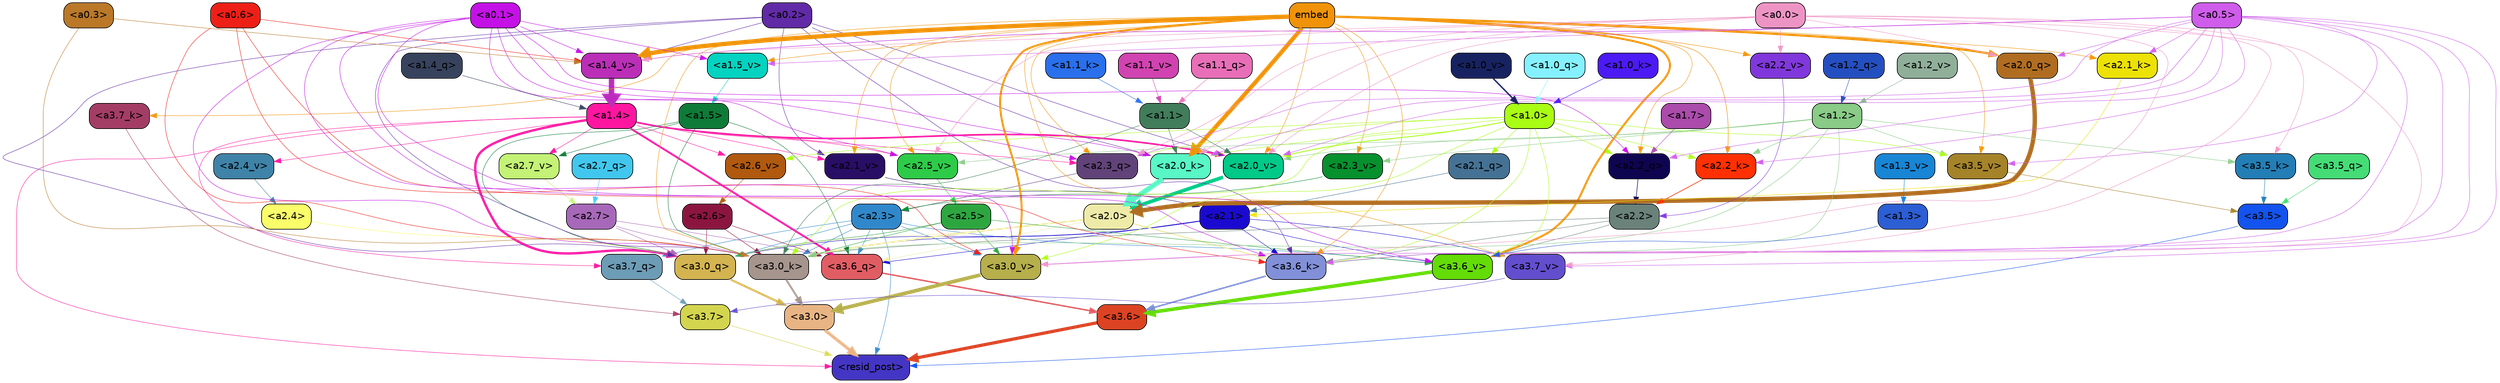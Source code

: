 strict digraph "" {
	graph [bgcolor=transparent,
		layout=dot,
		overlap=false,
		splines=true
	];
	"<a3.7>"	[color=black,
		fillcolor="#d4d54e",
		fontname=Helvetica,
		shape=box,
		style="filled, rounded"];
	"<resid_post>"	[color=black,
		fillcolor="#4436c4",
		fontname=Helvetica,
		shape=box,
		style="filled, rounded"];
	"<a3.7>" -> "<resid_post>"	[color="#d4d54e",
		penwidth=0.6239100098609924];
	"<a3.6>"	[color=black,
		fillcolor="#dc4323",
		fontname=Helvetica,
		shape=box,
		style="filled, rounded"];
	"<a3.6>" -> "<resid_post>"	[color="#dc4323",
		penwidth=4.569062113761902];
	"<a3.5>"	[color=black,
		fillcolor="#1353ee",
		fontname=Helvetica,
		shape=box,
		style="filled, rounded"];
	"<a3.5>" -> "<resid_post>"	[color="#1353ee",
		penwidth=0.6];
	"<a3.0>"	[color=black,
		fillcolor="#e9b484",
		fontname=Helvetica,
		shape=box,
		style="filled, rounded"];
	"<a3.0>" -> "<resid_post>"	[color="#e9b484",
		penwidth=4.283544182777405];
	"<a2.3>"	[color=black,
		fillcolor="#3088cb",
		fontname=Helvetica,
		shape=box,
		style="filled, rounded"];
	"<a2.3>" -> "<resid_post>"	[color="#3088cb",
		penwidth=0.6];
	"<a3.7_q>"	[color=black,
		fillcolor="#6d9cb6",
		fontname=Helvetica,
		shape=box,
		style="filled, rounded"];
	"<a2.3>" -> "<a3.7_q>"	[color="#3088cb",
		penwidth=0.6];
	"<a3.6_q>"	[color=black,
		fillcolor="#e15d64",
		fontname=Helvetica,
		shape=box,
		style="filled, rounded"];
	"<a2.3>" -> "<a3.6_q>"	[color="#3088cb",
		penwidth=0.6];
	"<a3.0_q>"	[color=black,
		fillcolor="#d4b451",
		fontname=Helvetica,
		shape=box,
		style="filled, rounded"];
	"<a2.3>" -> "<a3.0_q>"	[color="#3088cb",
		penwidth=0.6];
	"<a3.0_k>"	[color=black,
		fillcolor="#a5958d",
		fontname=Helvetica,
		shape=box,
		style="filled, rounded"];
	"<a2.3>" -> "<a3.0_k>"	[color="#3088cb",
		penwidth=0.6];
	"<a3.6_v>"	[color=black,
		fillcolor="#64dc07",
		fontname=Helvetica,
		shape=box,
		style="filled, rounded"];
	"<a2.3>" -> "<a3.6_v>"	[color="#3088cb",
		penwidth=0.6];
	"<a3.0_v>"	[color=black,
		fillcolor="#b6af4c",
		fontname=Helvetica,
		shape=box,
		style="filled, rounded"];
	"<a2.3>" -> "<a3.0_v>"	[color="#3088cb",
		penwidth=0.6];
	"<a1.4>"	[color=black,
		fillcolor="#fe16a0",
		fontname=Helvetica,
		shape=box,
		style="filled, rounded"];
	"<a1.4>" -> "<resid_post>"	[color="#fe16a0",
		penwidth=0.6];
	"<a1.4>" -> "<a3.7_q>"	[color="#fe16a0",
		penwidth=0.6];
	"<a1.4>" -> "<a3.6_q>"	[color="#fe16a0",
		penwidth=2.6908124685287476];
	"<a1.4>" -> "<a3.0_q>"	[color="#fe16a0",
		penwidth=3.32076895236969];
	"<a2.3_q>"	[color=black,
		fillcolor="#614379",
		fontname=Helvetica,
		shape=box,
		style="filled, rounded"];
	"<a1.4>" -> "<a2.3_q>"	[color="#fe16a0",
		penwidth=0.6];
	"<a2.7_v>"	[color=black,
		fillcolor="#c3f276",
		fontname=Helvetica,
		shape=box,
		style="filled, rounded"];
	"<a1.4>" -> "<a2.7_v>"	[color="#fe16a0",
		penwidth=0.6];
	"<a2.6_v>"	[color=black,
		fillcolor="#b0590f",
		fontname=Helvetica,
		shape=box,
		style="filled, rounded"];
	"<a1.4>" -> "<a2.6_v>"	[color="#fe16a0",
		penwidth=0.6];
	"<a2.5_v>"	[color=black,
		fillcolor="#2ecb49",
		fontname=Helvetica,
		shape=box,
		style="filled, rounded"];
	"<a1.4>" -> "<a2.5_v>"	[color="#fe16a0",
		penwidth=0.6];
	"<a2.4_v>"	[color=black,
		fillcolor="#3f83a8",
		fontname=Helvetica,
		shape=box,
		style="filled, rounded"];
	"<a1.4>" -> "<a2.4_v>"	[color="#fe16a0",
		penwidth=0.6];
	"<a2.1_v>"	[color=black,
		fillcolor="#290e66",
		fontname=Helvetica,
		shape=box,
		style="filled, rounded"];
	"<a1.4>" -> "<a2.1_v>"	[color="#fe16a0",
		penwidth=0.6];
	"<a2.0_v>"	[color=black,
		fillcolor="#01c987",
		fontname=Helvetica,
		shape=box,
		style="filled, rounded"];
	"<a1.4>" -> "<a2.0_v>"	[color="#fe16a0",
		penwidth=2.3065454959869385];
	"<a3.7_q>" -> "<a3.7>"	[color="#6d9cb6",
		penwidth=0.6];
	"<a3.6_q>" -> "<a3.6>"	[color="#e15d64",
		penwidth=2.03758105635643];
	"<a3.5_q>"	[color=black,
		fillcolor="#45dc76",
		fontname=Helvetica,
		shape=box,
		style="filled, rounded"];
	"<a3.5_q>" -> "<a3.5>"	[color="#45dc76",
		penwidth=0.6];
	"<a3.0_q>" -> "<a3.0>"	[color="#d4b451",
		penwidth=2.8638100624084473];
	"<a3.7_k>"	[color=black,
		fillcolor="#a43d66",
		fontname=Helvetica,
		shape=box,
		style="filled, rounded"];
	"<a3.7_k>" -> "<a3.7>"	[color="#a43d66",
		penwidth=0.6];
	"<a3.6_k>"	[color=black,
		fillcolor="#8190d9",
		fontname=Helvetica,
		shape=box,
		style="filled, rounded"];
	"<a3.6_k>" -> "<a3.6>"	[color="#8190d9",
		penwidth=2.174198240041733];
	"<a3.5_k>"	[color=black,
		fillcolor="#237eb5",
		fontname=Helvetica,
		shape=box,
		style="filled, rounded"];
	"<a3.5_k>" -> "<a3.5>"	[color="#237eb5",
		penwidth=0.6];
	"<a3.0_k>" -> "<a3.0>"	[color="#a5958d",
		penwidth=2.6274144649505615];
	"<a3.7_v>"	[color=black,
		fillcolor="#634ece",
		fontname=Helvetica,
		shape=box,
		style="filled, rounded"];
	"<a3.7_v>" -> "<a3.7>"	[color="#634ece",
		penwidth=0.6];
	"<a3.6_v>" -> "<a3.6>"	[color="#64dc07",
		penwidth=5.002329230308533];
	"<a3.5_v>"	[color=black,
		fillcolor="#a58329",
		fontname=Helvetica,
		shape=box,
		style="filled, rounded"];
	"<a3.5_v>" -> "<a3.5>"	[color="#a58329",
		penwidth=0.6];
	"<a3.0_v>" -> "<a3.0>"	[color="#b6af4c",
		penwidth=5.188832879066467];
	"<a2.7>"	[color=black,
		fillcolor="#a768b9",
		fontname=Helvetica,
		shape=box,
		style="filled, rounded"];
	"<a2.7>" -> "<a3.6_q>"	[color="#a768b9",
		penwidth=0.6];
	"<a2.7>" -> "<a3.0_q>"	[color="#a768b9",
		penwidth=0.6];
	"<a2.7>" -> "<a3.0_k>"	[color="#a768b9",
		penwidth=0.6];
	"<a2.6>"	[color=black,
		fillcolor="#8c1540",
		fontname=Helvetica,
		shape=box,
		style="filled, rounded"];
	"<a2.6>" -> "<a3.6_q>"	[color="#8c1540",
		penwidth=0.6];
	"<a2.6>" -> "<a3.0_q>"	[color="#8c1540",
		penwidth=0.6];
	"<a2.6>" -> "<a3.0_k>"	[color="#8c1540",
		penwidth=0.6];
	"<a2.1>"	[color=black,
		fillcolor="#1a0ad0",
		fontname=Helvetica,
		shape=box,
		style="filled, rounded"];
	"<a2.1>" -> "<a3.6_q>"	[color="#1a0ad0",
		penwidth=0.6];
	"<a2.1>" -> "<a3.0_q>"	[color="#1a0ad0",
		penwidth=0.6];
	"<a2.1>" -> "<a3.6_k>"	[color="#1a0ad0",
		penwidth=0.6];
	"<a2.1>" -> "<a3.0_k>"	[color="#1a0ad0",
		penwidth=0.6];
	"<a2.1>" -> "<a3.7_v>"	[color="#1a0ad0",
		penwidth=0.6];
	"<a2.1>" -> "<a3.6_v>"	[color="#1a0ad0",
		penwidth=0.6];
	"<a2.0>"	[color=black,
		fillcolor="#eeeba8",
		fontname=Helvetica,
		shape=box,
		style="filled, rounded"];
	"<a2.0>" -> "<a3.6_q>"	[color="#eeeba8",
		penwidth=0.6];
	"<a2.0>" -> "<a3.0_q>"	[color="#eeeba8",
		penwidth=0.6];
	"<a2.0>" -> "<a3.6_k>"	[color="#eeeba8",
		penwidth=1.6254686117172241];
	"<a2.0>" -> "<a3.0_k>"	[color="#eeeba8",
		penwidth=2.182972814887762];
	"<a1.5>"	[color=black,
		fillcolor="#0f7b38",
		fontname=Helvetica,
		shape=box,
		style="filled, rounded"];
	"<a1.5>" -> "<a3.6_q>"	[color="#0f7b38",
		penwidth=0.6];
	"<a1.5>" -> "<a3.0_q>"	[color="#0f7b38",
		penwidth=0.6];
	"<a1.5>" -> "<a3.0_k>"	[color="#0f7b38",
		penwidth=0.6];
	"<a1.5>" -> "<a2.7_v>"	[color="#0f7b38",
		penwidth=0.6];
	"<a2.5>"	[color=black,
		fillcolor="#2ea640",
		fontname=Helvetica,
		shape=box,
		style="filled, rounded"];
	"<a2.5>" -> "<a3.0_q>"	[color="#2ea640",
		penwidth=0.6];
	"<a2.5>" -> "<a3.0_k>"	[color="#2ea640",
		penwidth=0.6];
	"<a2.5>" -> "<a3.6_v>"	[color="#2ea640",
		penwidth=0.6];
	"<a2.5>" -> "<a3.0_v>"	[color="#2ea640",
		penwidth=0.6];
	"<a2.4>"	[color=black,
		fillcolor="#fafd6a",
		fontname=Helvetica,
		shape=box,
		style="filled, rounded"];
	"<a2.4>" -> "<a3.0_q>"	[color="#fafd6a",
		penwidth=0.6];
	"<a0.2>"	[color=black,
		fillcolor="#612aa6",
		fontname=Helvetica,
		shape=box,
		style="filled, rounded"];
	"<a0.2>" -> "<a3.0_q>"	[color="#612aa6",
		penwidth=0.6];
	"<a0.2>" -> "<a3.6_k>"	[color="#612aa6",
		penwidth=0.6];
	"<a0.2>" -> "<a3.0_k>"	[color="#612aa6",
		penwidth=0.6];
	"<a2.0_k>"	[color=black,
		fillcolor="#58f7c5",
		fontname=Helvetica,
		shape=box,
		style="filled, rounded"];
	"<a0.2>" -> "<a2.0_k>"	[color="#612aa6",
		penwidth=0.6];
	"<a0.2>" -> "<a2.1_v>"	[color="#612aa6",
		penwidth=0.6];
	"<a0.2>" -> "<a2.0_v>"	[color="#612aa6",
		penwidth=0.6];
	"<a1.4_v>"	[color=black,
		fillcolor="#bb2eb8",
		fontname=Helvetica,
		shape=box,
		style="filled, rounded"];
	"<a0.2>" -> "<a1.4_v>"	[color="#612aa6",
		penwidth=0.6];
	embed	[color=black,
		fillcolor="#f0930a",
		fontname=Helvetica,
		shape=box,
		style="filled, rounded"];
	embed -> "<a3.7_k>"	[color="#f0930a",
		penwidth=0.6];
	embed -> "<a3.6_k>"	[color="#f0930a",
		penwidth=0.6];
	embed -> "<a3.0_k>"	[color="#f0930a",
		penwidth=0.6];
	embed -> "<a3.7_v>"	[color="#f0930a",
		penwidth=0.6];
	embed -> "<a3.6_v>"	[color="#f0930a",
		penwidth=2.809220314025879];
	embed -> "<a3.5_v>"	[color="#f0930a",
		penwidth=0.6];
	embed -> "<a3.0_v>"	[color="#f0930a",
		penwidth=2.754121422767639];
	embed -> "<a2.3_q>"	[color="#f0930a",
		penwidth=0.6];
	"<a2.2_q>"	[color=black,
		fillcolor="#0e0551",
		fontname=Helvetica,
		shape=box,
		style="filled, rounded"];
	embed -> "<a2.2_q>"	[color="#f0930a",
		penwidth=0.6];
	"<a2.0_q>"	[color=black,
		fillcolor="#b06d21",
		fontname=Helvetica,
		shape=box,
		style="filled, rounded"];
	embed -> "<a2.0_q>"	[color="#f0930a",
		penwidth=3.102177858352661];
	"<a2.2_k>"	[color=black,
		fillcolor="#ff3104",
		fontname=Helvetica,
		shape=box,
		style="filled, rounded"];
	embed -> "<a2.2_k>"	[color="#f0930a",
		penwidth=0.6805839538574219];
	"<a2.1_k>"	[color=black,
		fillcolor="#ede206",
		fontname=Helvetica,
		shape=box,
		style="filled, rounded"];
	embed -> "<a2.1_k>"	[color="#f0930a",
		penwidth=0.6];
	embed -> "<a2.0_k>"	[color="#f0930a",
		penwidth=5.977519929409027];
	embed -> "<a2.5_v>"	[color="#f0930a",
		penwidth=0.6];
	"<a2.3_v>"	[color=black,
		fillcolor="#07902e",
		fontname=Helvetica,
		shape=box,
		style="filled, rounded"];
	embed -> "<a2.3_v>"	[color="#f0930a",
		penwidth=0.6];
	"<a2.2_v>"	[color=black,
		fillcolor="#8037db",
		fontname=Helvetica,
		shape=box,
		style="filled, rounded"];
	embed -> "<a2.2_v>"	[color="#f0930a",
		penwidth=0.6436443328857422];
	embed -> "<a2.1_v>"	[color="#f0930a",
		penwidth=0.6];
	embed -> "<a2.0_v>"	[color="#f0930a",
		penwidth=0.6];
	"<a1.5_v>"	[color=black,
		fillcolor="#03d3c0",
		fontname=Helvetica,
		shape=box,
		style="filled, rounded"];
	embed -> "<a1.5_v>"	[color="#f0930a",
		penwidth=0.6];
	embed -> "<a1.4_v>"	[color="#f0930a",
		penwidth=6.155339062213898];
	"<a2.2>"	[color=black,
		fillcolor="#6a827a",
		fontname=Helvetica,
		shape=box,
		style="filled, rounded"];
	"<a2.2>" -> "<a3.6_k>"	[color="#6a827a",
		penwidth=0.6];
	"<a2.2>" -> "<a3.0_k>"	[color="#6a827a",
		penwidth=0.6065438985824585];
	"<a2.2>" -> "<a3.6_v>"	[color="#6a827a",
		penwidth=0.6];
	"<a1.2>"	[color=black,
		fillcolor="#89cb87",
		fontname=Helvetica,
		shape=box,
		style="filled, rounded"];
	"<a1.2>" -> "<a3.6_k>"	[color="#89cb87",
		penwidth=0.6];
	"<a1.2>" -> "<a3.5_k>"	[color="#89cb87",
		penwidth=0.6];
	"<a1.2>" -> "<a3.0_k>"	[color="#89cb87",
		penwidth=0.6];
	"<a1.2>" -> "<a3.5_v>"	[color="#89cb87",
		penwidth=0.6];
	"<a1.2>" -> "<a2.2_k>"	[color="#89cb87",
		penwidth=0.6];
	"<a1.2>" -> "<a2.5_v>"	[color="#89cb87",
		penwidth=0.6];
	"<a1.2>" -> "<a2.3_v>"	[color="#89cb87",
		penwidth=0.6];
	"<a1.2>" -> "<a2.0_v>"	[color="#89cb87",
		penwidth=0.6];
	"<a1.0>"	[color=black,
		fillcolor="#a9fc14",
		fontname=Helvetica,
		shape=box,
		style="filled, rounded"];
	"<a1.0>" -> "<a3.6_k>"	[color="#a9fc14",
		penwidth=0.6];
	"<a1.0>" -> "<a3.0_k>"	[color="#a9fc14",
		penwidth=0.6];
	"<a1.0>" -> "<a3.6_v>"	[color="#a9fc14",
		penwidth=0.6];
	"<a1.0>" -> "<a3.5_v>"	[color="#a9fc14",
		penwidth=0.6];
	"<a1.0>" -> "<a3.0_v>"	[color="#a9fc14",
		penwidth=0.6];
	"<a1.0>" -> "<a2.3_q>"	[color="#a9fc14",
		penwidth=0.6];
	"<a1.0>" -> "<a2.2_q>"	[color="#a9fc14",
		penwidth=0.6];
	"<a2.1_q>"	[color=black,
		fillcolor="#457294",
		fontname=Helvetica,
		shape=box,
		style="filled, rounded"];
	"<a1.0>" -> "<a2.1_q>"	[color="#a9fc14",
		penwidth=0.6];
	"<a1.0>" -> "<a2.2_k>"	[color="#a9fc14",
		penwidth=0.6];
	"<a1.0>" -> "<a2.0_k>"	[color="#a9fc14",
		penwidth=0.6];
	"<a1.0>" -> "<a2.6_v>"	[color="#a9fc14",
		penwidth=0.6];
	"<a1.0>" -> "<a2.0_v>"	[color="#a9fc14",
		penwidth=1.2192587852478027];
	"<a0.6>"	[color=black,
		fillcolor="#ee1f16",
		fontname=Helvetica,
		shape=box,
		style="filled, rounded"];
	"<a0.6>" -> "<a3.6_k>"	[color="#ee1f16",
		penwidth=0.6];
	"<a0.6>" -> "<a3.0_k>"	[color="#ee1f16",
		penwidth=0.6];
	"<a0.6>" -> "<a3.0_v>"	[color="#ee1f16",
		penwidth=0.6];
	"<a0.6>" -> "<a1.4_v>"	[color="#ee1f16",
		penwidth=0.6];
	"<a0.5>"	[color=black,
		fillcolor="#cf5cea",
		fontname=Helvetica,
		shape=box,
		style="filled, rounded"];
	"<a0.5>" -> "<a3.6_k>"	[color="#cf5cea",
		penwidth=0.6];
	"<a0.5>" -> "<a3.7_v>"	[color="#cf5cea",
		penwidth=0.6];
	"<a0.5>" -> "<a3.6_v>"	[color="#cf5cea",
		penwidth=0.6];
	"<a0.5>" -> "<a3.5_v>"	[color="#cf5cea",
		penwidth=0.6];
	"<a0.5>" -> "<a3.0_v>"	[color="#cf5cea",
		penwidth=0.6120390892028809];
	"<a0.5>" -> "<a2.3_q>"	[color="#cf5cea",
		penwidth=0.6];
	"<a0.5>" -> "<a2.2_q>"	[color="#cf5cea",
		penwidth=0.6];
	"<a0.5>" -> "<a2.0_q>"	[color="#cf5cea",
		penwidth=0.6];
	"<a0.5>" -> "<a2.2_k>"	[color="#cf5cea",
		penwidth=0.6];
	"<a0.5>" -> "<a2.1_k>"	[color="#cf5cea",
		penwidth=0.6];
	"<a0.5>" -> "<a2.0_k>"	[color="#cf5cea",
		penwidth=0.658348560333252];
	"<a0.5>" -> "<a2.0_v>"	[color="#cf5cea",
		penwidth=0.6];
	"<a0.5>" -> "<a1.5_v>"	[color="#cf5cea",
		penwidth=0.6];
	"<a0.5>" -> "<a1.4_v>"	[color="#cf5cea",
		penwidth=0.9002184867858887];
	"<a0.1>"	[color=black,
		fillcolor="#c411e6",
		fontname=Helvetica,
		shape=box,
		style="filled, rounded"];
	"<a0.1>" -> "<a3.6_k>"	[color="#c411e6",
		penwidth=0.6];
	"<a0.1>" -> "<a3.0_k>"	[color="#c411e6",
		penwidth=0.6];
	"<a0.1>" -> "<a3.6_v>"	[color="#c411e6",
		penwidth=0.6];
	"<a0.1>" -> "<a3.0_v>"	[color="#c411e6",
		penwidth=0.6];
	"<a0.1>" -> "<a2.3_q>"	[color="#c411e6",
		penwidth=0.6];
	"<a0.1>" -> "<a2.2_q>"	[color="#c411e6",
		penwidth=0.6];
	"<a0.1>" -> "<a2.0_k>"	[color="#c411e6",
		penwidth=0.6];
	"<a0.1>" -> "<a2.5_v>"	[color="#c411e6",
		penwidth=0.6];
	"<a0.1>" -> "<a1.5_v>"	[color="#c411e6",
		penwidth=0.6];
	"<a0.1>" -> "<a1.4_v>"	[color="#c411e6",
		penwidth=0.6];
	"<a0.0>"	[color=black,
		fillcolor="#ee94c5",
		fontname=Helvetica,
		shape=box,
		style="filled, rounded"];
	"<a0.0>" -> "<a3.5_k>"	[color="#ee94c5",
		penwidth=0.6];
	"<a0.0>" -> "<a3.7_v>"	[color="#ee94c5",
		penwidth=0.6];
	"<a0.0>" -> "<a3.6_v>"	[color="#ee94c5",
		penwidth=0.6];
	"<a0.0>" -> "<a3.0_v>"	[color="#ee94c5",
		penwidth=0.6];
	"<a0.0>" -> "<a2.3_q>"	[color="#ee94c5",
		penwidth=0.6];
	"<a0.0>" -> "<a2.0_q>"	[color="#ee94c5",
		penwidth=0.6];
	"<a0.0>" -> "<a2.0_k>"	[color="#ee94c5",
		penwidth=0.6];
	"<a0.0>" -> "<a2.5_v>"	[color="#ee94c5",
		penwidth=0.6];
	"<a0.0>" -> "<a2.2_v>"	[color="#ee94c5",
		penwidth=0.6];
	"<a0.0>" -> "<a2.0_v>"	[color="#ee94c5",
		penwidth=0.6];
	"<a0.0>" -> "<a1.4_v>"	[color="#ee94c5",
		penwidth=0.6];
	"<a1.1>"	[color=black,
		fillcolor="#417d5a",
		fontname=Helvetica,
		shape=box,
		style="filled, rounded"];
	"<a1.1>" -> "<a3.0_k>"	[color="#417d5a",
		penwidth=0.6];
	"<a1.1>" -> "<a2.0_k>"	[color="#417d5a",
		penwidth=0.6];
	"<a1.1>" -> "<a2.0_v>"	[color="#417d5a",
		penwidth=0.6];
	"<a0.3>"	[color=black,
		fillcolor="#ba7828",
		fontname=Helvetica,
		shape=box,
		style="filled, rounded"];
	"<a0.3>" -> "<a3.0_k>"	[color="#ba7828",
		penwidth=0.6];
	"<a0.3>" -> "<a1.4_v>"	[color="#ba7828",
		penwidth=0.6];
	"<a1.3>"	[color=black,
		fillcolor="#2c5ed4",
		fontname=Helvetica,
		shape=box,
		style="filled, rounded"];
	"<a1.3>" -> "<a3.6_v>"	[color="#2c5ed4",
		penwidth=0.6];
	"<a2.7_q>"	[color=black,
		fillcolor="#41c7ee",
		fontname=Helvetica,
		shape=box,
		style="filled, rounded"];
	"<a2.7_q>" -> "<a2.7>"	[color="#41c7ee",
		penwidth=0.6];
	"<a2.3_q>" -> "<a2.3>"	[color="#614379",
		penwidth=0.6];
	"<a2.2_q>" -> "<a2.2>"	[color="#0e0551",
		penwidth=0.7585353851318359];
	"<a2.1_q>" -> "<a2.1>"	[color="#457294",
		penwidth=0.6];
	"<a2.0_q>" -> "<a2.0>"	[color="#b06d21",
		penwidth=6.189085364341736];
	"<a2.2_k>" -> "<a2.2>"	[color="#ff3104",
		penwidth=0.87534499168396];
	"<a2.1_k>" -> "<a2.1>"	[color="#ede206",
		penwidth=0.6];
	"<a2.0_k>" -> "<a2.0>"	[color="#58f7c5",
		penwidth=7.056803464889526];
	"<a2.7_v>" -> "<a2.7>"	[color="#c3f276",
		penwidth=0.6];
	"<a2.6_v>" -> "<a2.6>"	[color="#b0590f",
		penwidth=0.6];
	"<a2.5_v>" -> "<a2.5>"	[color="#2ecb49",
		penwidth=0.6];
	"<a2.4_v>" -> "<a2.4>"	[color="#3f83a8",
		penwidth=0.6];
	"<a2.3_v>" -> "<a2.3>"	[color="#07902e",
		penwidth=0.6];
	"<a2.2_v>" -> "<a2.2>"	[color="#8037db",
		penwidth=0.6];
	"<a2.1_v>" -> "<a2.1>"	[color="#290e66",
		penwidth=0.6];
	"<a2.0_v>" -> "<a2.0>"	[color="#01c987",
		penwidth=5.12138295173645];
	"<a1.7>"	[color=black,
		fillcolor="#ab4bab",
		fontname=Helvetica,
		shape=box,
		style="filled, rounded"];
	"<a1.7>" -> "<a2.2_q>"	[color="#ab4bab",
		penwidth=0.6];
	"<a1.4_q>"	[color=black,
		fillcolor="#37425d",
		fontname=Helvetica,
		shape=box,
		style="filled, rounded"];
	"<a1.4_q>" -> "<a1.4>"	[color="#37425d",
		penwidth=0.6];
	"<a1.2_q>"	[color=black,
		fillcolor="#244fc1",
		fontname=Helvetica,
		shape=box,
		style="filled, rounded"];
	"<a1.2_q>" -> "<a1.2>"	[color="#244fc1",
		penwidth=0.6036911010742188];
	"<a1.1_q>"	[color=black,
		fillcolor="#e86eb8",
		fontname=Helvetica,
		shape=box,
		style="filled, rounded"];
	"<a1.1_q>" -> "<a1.1>"	[color="#e86eb8",
		penwidth=0.6];
	"<a1.0_q>"	[color=black,
		fillcolor="#85f1ff",
		fontname=Helvetica,
		shape=box,
		style="filled, rounded"];
	"<a1.0_q>" -> "<a1.0>"	[color="#85f1ff",
		penwidth=0.6];
	"<a1.1_k>"	[color=black,
		fillcolor="#2a6feb",
		fontname=Helvetica,
		shape=box,
		style="filled, rounded"];
	"<a1.1_k>" -> "<a1.1>"	[color="#2a6feb",
		penwidth=0.6];
	"<a1.0_k>"	[color=black,
		fillcolor="#4b1af5",
		fontname=Helvetica,
		shape=box,
		style="filled, rounded"];
	"<a1.0_k>" -> "<a1.0>"	[color="#4b1af5",
		penwidth=0.6];
	"<a1.5_v>" -> "<a1.5>"	[color="#03d3c0",
		penwidth=0.6];
	"<a1.4_v>" -> "<a1.4>"	[color="#bb2eb8",
		penwidth=7.850657939910889];
	"<a1.3_v>"	[color=black,
		fillcolor="#1885d5",
		fontname=Helvetica,
		shape=box,
		style="filled, rounded"];
	"<a1.3_v>" -> "<a1.3>"	[color="#1885d5",
		penwidth=0.6];
	"<a1.2_v>"	[color=black,
		fillcolor="#90af99",
		fontname=Helvetica,
		shape=box,
		style="filled, rounded"];
	"<a1.2_v>" -> "<a1.2>"	[color="#90af99",
		penwidth=0.6];
	"<a1.1_v>"	[color=black,
		fillcolor="#d143b0",
		fontname=Helvetica,
		shape=box,
		style="filled, rounded"];
	"<a1.1_v>" -> "<a1.1>"	[color="#d143b0",
		penwidth=0.6];
	"<a1.0_v>"	[color=black,
		fillcolor="#172261",
		fontname=Helvetica,
		shape=box,
		style="filled, rounded"];
	"<a1.0_v>" -> "<a1.0>"	[color="#172261",
		penwidth=2.021620035171509];
}
